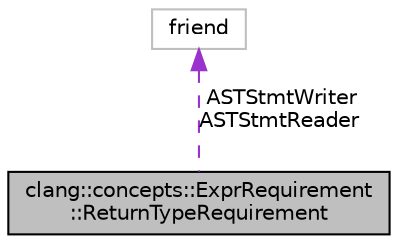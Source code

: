 digraph "clang::concepts::ExprRequirement::ReturnTypeRequirement"
{
 // LATEX_PDF_SIZE
  bgcolor="transparent";
  edge [fontname="Helvetica",fontsize="10",labelfontname="Helvetica",labelfontsize="10"];
  node [fontname="Helvetica",fontsize="10",shape=record];
  Node1 [label="clang::concepts::ExprRequirement\l::ReturnTypeRequirement",height=0.2,width=0.4,color="black", fillcolor="grey75", style="filled", fontcolor="black",tooltip=" "];
  Node2 -> Node1 [dir="back",color="darkorchid3",fontsize="10",style="dashed",label=" ASTStmtWriter\nASTStmtReader" ,fontname="Helvetica"];
  Node2 [label="friend",height=0.2,width=0.4,color="grey75",tooltip=" "];
}

